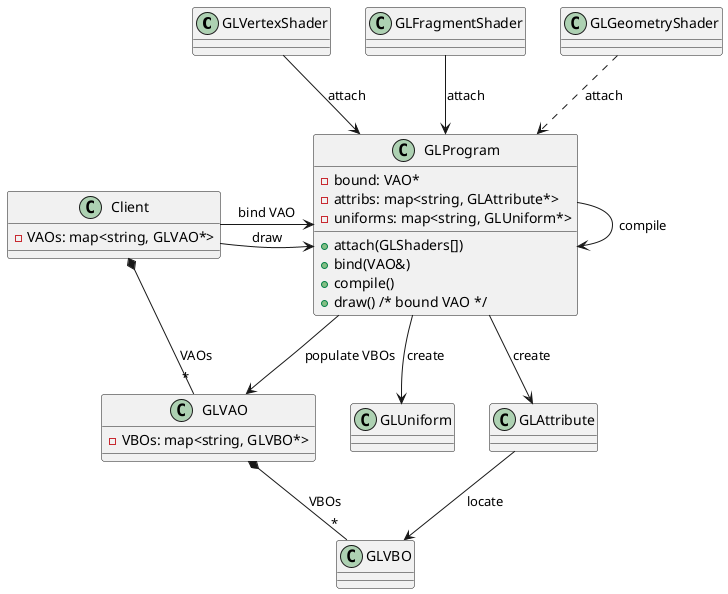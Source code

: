 @startuml

' OpenGL class composition

class GLVertexShader
class GLFragmentShader
class GLGeometryShader
class GLProgram {
-bound: VAO*
-attribs: map<string, GLAttribute*>
-uniforms: map<string, GLUniform*>
+attach(GLShaders[])
+bind(VAO&)
+compile()
+draw() /* bound VAO */
}
class GLUniform
class GLAttribute
class GLVAO {
-VBOs: map<string, GLVBO*>
}
class Client {
-VAOs: map<string, GLVAO*>
}
class GLVBO

GLVertexShader --> GLProgram : attach
GLFragmentShader --> GLProgram : attach
GLGeometryShader ..> GLProgram : attach

GLProgram -> GLProgram : compile
GLProgram --> GLAttribute: create
GLProgram --> GLUniform :  create

GLAttribute --> GLVBO: locate

Client *-- "*" GLVAO: VAOs
GLVAO *-- "*" GLVBO: VBOs
Client -> GLProgram: bind VAO
Client -> GLProgram: draw
GLProgram --> GLVAO: populate VBOs


@enduml
